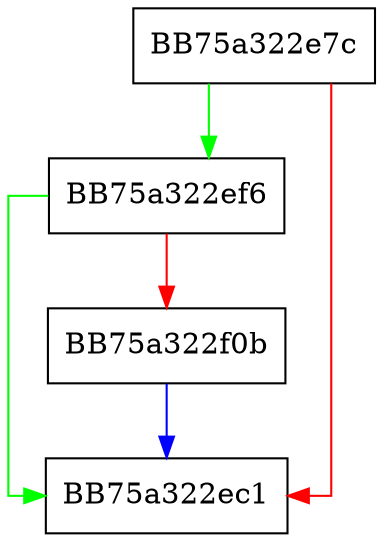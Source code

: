 digraph get {
  node [shape="box"];
  graph [splines=ortho];
  BB75a322e7c -> BB75a322ef6 [color="green"];
  BB75a322e7c -> BB75a322ec1 [color="red"];
  BB75a322ef6 -> BB75a322ec1 [color="green"];
  BB75a322ef6 -> BB75a322f0b [color="red"];
  BB75a322f0b -> BB75a322ec1 [color="blue"];
}